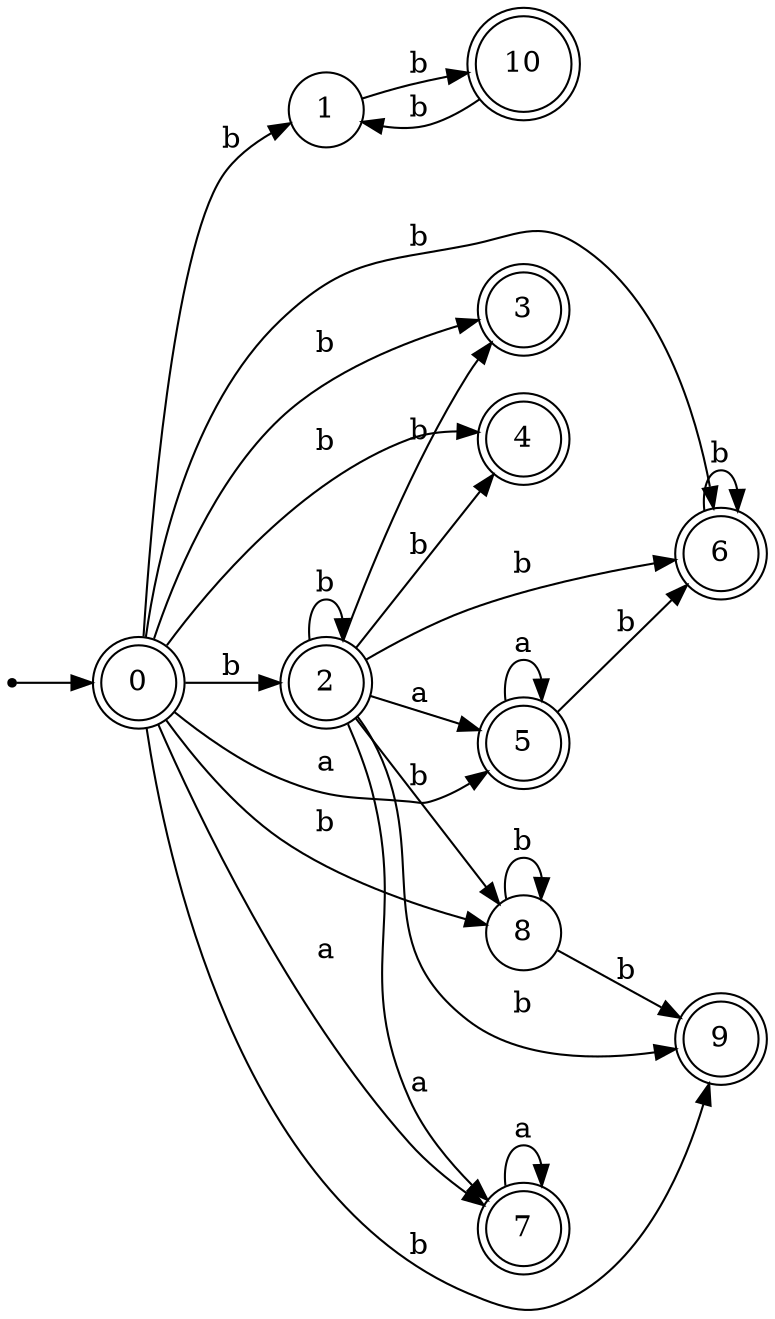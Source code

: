 digraph finite_state_machine {
rankdir=LR;
size="20,20";
node [shape = point]; "dummy0"
node [shape = doublecircle]; "0";"dummy0" -> "0";
node [shape = circle]; "1";
node [shape = doublecircle]; "2";node [shape = doublecircle]; "3";node [shape = doublecircle]; "4";node [shape = doublecircle]; "5";node [shape = doublecircle]; "6";node [shape = doublecircle]; "7";node [shape = circle]; "8";
node [shape = doublecircle]; "9";node [shape = doublecircle]; "10";"0" -> "1" [label = "b"];
 "0" -> "2" [label = "b"];
 "0" -> "3" [label = "b"];
 "0" -> "4" [label = "b"];
 "0" -> "6" [label = "b"];
 "0" -> "8" [label = "b"];
 "0" -> "9" [label = "b"];
 "0" -> "5" [label = "a"];
 "0" -> "7" [label = "a"];
 "8" -> "8" [label = "b"];
 "8" -> "9" [label = "b"];
 "7" -> "7" [label = "a"];
 "6" -> "6" [label = "b"];
 "5" -> "5" [label = "a"];
 "5" -> "6" [label = "b"];
 "2" -> "2" [label = "b"];
 "2" -> "3" [label = "b"];
 "2" -> "4" [label = "b"];
 "2" -> "6" [label = "b"];
 "2" -> "8" [label = "b"];
 "2" -> "9" [label = "b"];
 "2" -> "5" [label = "a"];
 "2" -> "7" [label = "a"];
 "1" -> "10" [label = "b"];
 "10" -> "1" [label = "b"];
 }

